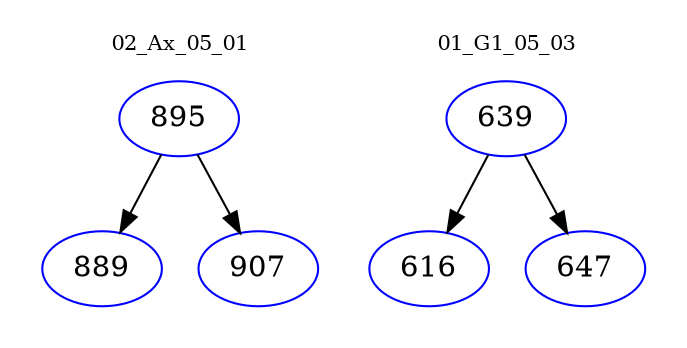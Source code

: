 digraph{
subgraph cluster_0 {
color = white
label = "02_Ax_05_01";
fontsize=10;
T0_895 [label="895", color="blue"]
T0_895 -> T0_889 [color="black"]
T0_889 [label="889", color="blue"]
T0_895 -> T0_907 [color="black"]
T0_907 [label="907", color="blue"]
}
subgraph cluster_1 {
color = white
label = "01_G1_05_03";
fontsize=10;
T1_639 [label="639", color="blue"]
T1_639 -> T1_616 [color="black"]
T1_616 [label="616", color="blue"]
T1_639 -> T1_647 [color="black"]
T1_647 [label="647", color="blue"]
}
}
